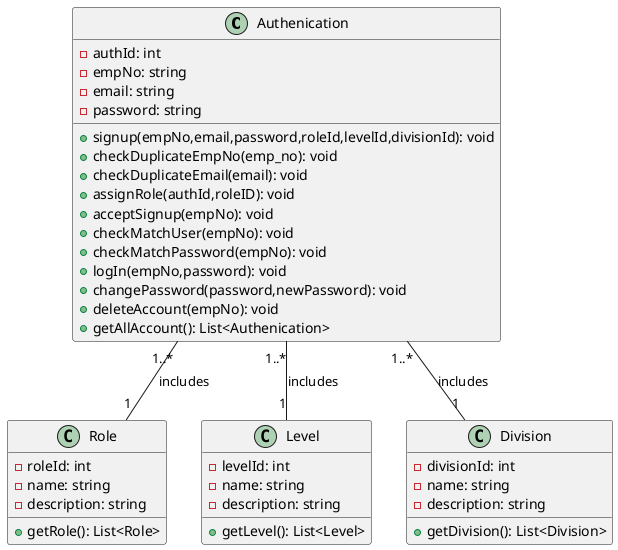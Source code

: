 @startuml

class Authenication {
    - authId: int
    - empNo: string
    - email: string
    - password: string
    + signup(empNo,email,password,roleId,levelId,divisionId): void
    + checkDuplicateEmpNo(emp_no): void
    + checkDuplicateEmail(email): void
    + assignRole(authId,roleID): void
    + acceptSignup(empNo): void
    + checkMatchUser(empNo): void
    + checkMatchPassword(empNo): void
    + logIn(empNo,password): void
    + changePassword(password,newPassword): void
    + deleteAccount(empNo): void
    + getAllAccount(): List<Authenication>
}

class Role {
    - roleId: int
    - name: string
    - description: string
    + getRole(): List<Role>
}

class Level {
    - levelId: int
    - name: string
    - description: string
    + getLevel(): List<Level>
}

class Division {
    - divisionId: int
    - name: string
    - description: string
    + getDivision(): List<Division>
}

Authenication "1..*" -- "1" Level : includes
Authenication "1..*" -- "1" Role : includes
Authenication "1..*" -- "1" Division : includes
@enduml